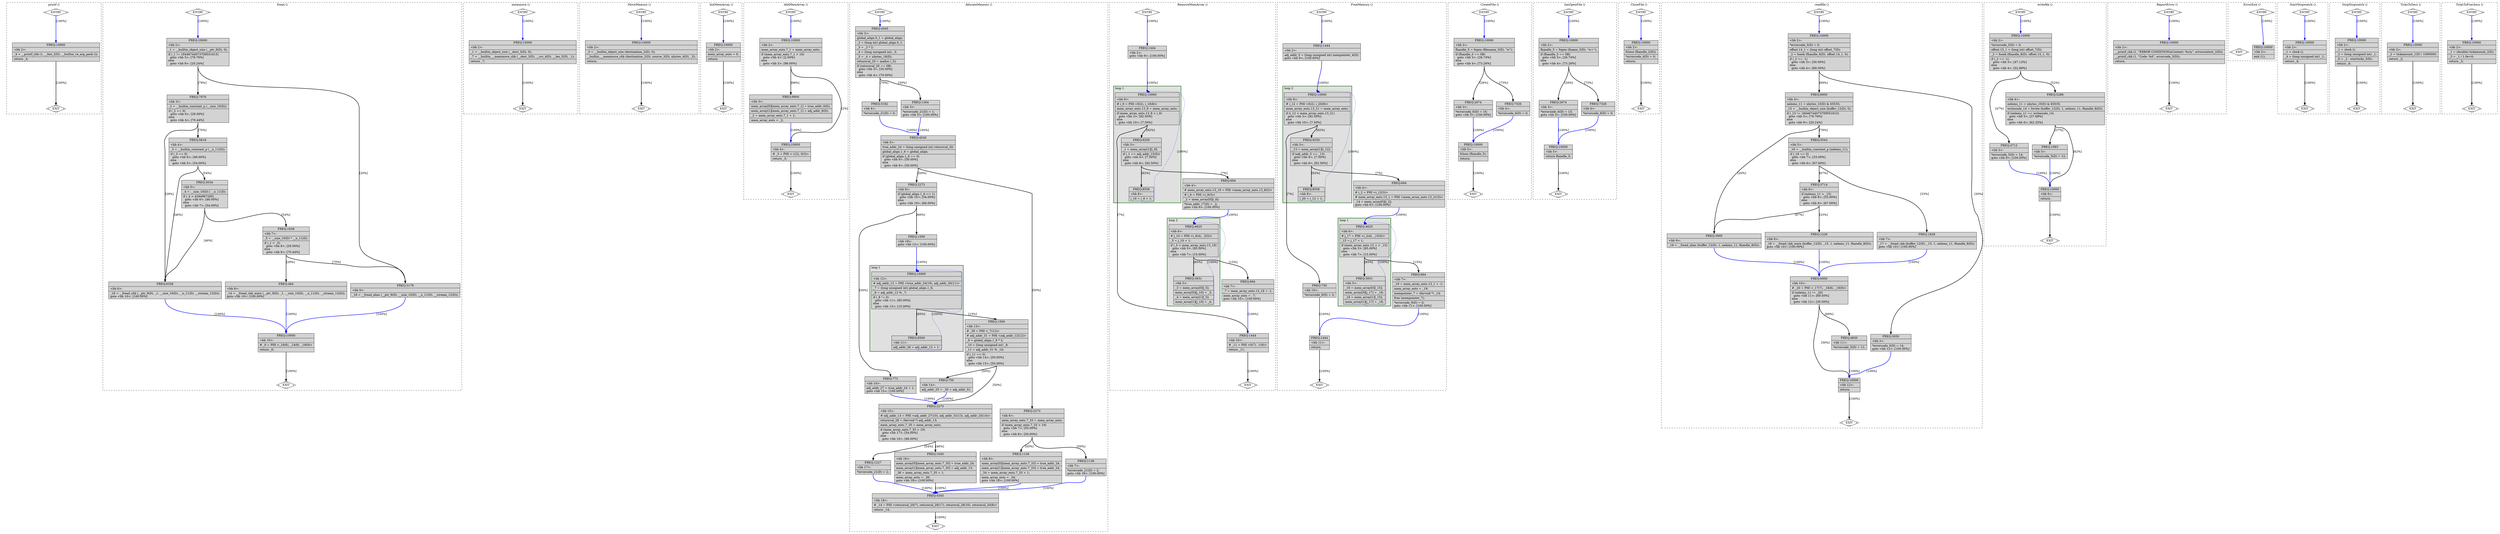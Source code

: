 digraph "sysspec.c.049t.release_ssa" {
overlap=false;
subgraph "cluster_printf" {
	style="dashed";
	color="black";
	label="printf ()";
	fn_33_basic_block_0 [shape=Mdiamond,style=filled,fillcolor=white,label="ENTRY"];

	fn_33_basic_block_1 [shape=Mdiamond,style=filled,fillcolor=white,label="EXIT"];

	fn_33_basic_block_2 [shape=record,style=filled,fillcolor=lightgrey,label="{ FREQ:10000 |\<bb\ 2\>:\l\
|_4\ =\ __printf_chk\ (1,\ __fmt_2(D),\ __builtin_va_arg_pack\ ());\l\
|return\ _4;\l\
}"];

	fn_33_basic_block_0:s -> fn_33_basic_block_2:n [style="solid,bold",color=blue,weight=100,constraint=true, label="[100%]"];
	fn_33_basic_block_2:s -> fn_33_basic_block_1:n [style="solid,bold",color=black,weight=10,constraint=true, label="[100%]"];
	fn_33_basic_block_0:s -> fn_33_basic_block_1:n [style="invis",constraint=true];
}
subgraph "cluster_fread" {
	style="dashed";
	color="black";
	label="fread ()";
	fn_39_basic_block_0 [shape=Mdiamond,style=filled,fillcolor=white,label="ENTRY"];

	fn_39_basic_block_1 [shape=Mdiamond,style=filled,fillcolor=white,label="EXIT"];

	fn_39_basic_block_2 [shape=record,style=filled,fillcolor=lightgrey,label="{ FREQ:10000 |\<bb\ 2\>:\l\
|_1\ =\ __builtin_object_size\ (__ptr_9(D),\ 0);\l\
|if\ (_1\ !=\ 18446744073709551615)\l\
\ \ goto\ \<bb\ 3\>;\ [79.76%]\l\
else\l\
\ \ goto\ \<bb\ 9\>;\ [20.24%]\l\
}"];

	fn_39_basic_block_3 [shape=record,style=filled,fillcolor=lightgrey,label="{ FREQ:7976 |\<bb\ 3\>:\l\
|_2\ =\ __builtin_constant_p\ (__size_10(D));\l\
|if\ (_2\ ==\ 0)\l\
\ \ goto\ \<bb\ 6\>;\ [29.56%]\l\
else\l\
\ \ goto\ \<bb\ 4\>;\ [70.44%]\l\
}"];

	fn_39_basic_block_4 [shape=record,style=filled,fillcolor=lightgrey,label="{ FREQ:5618 |\<bb\ 4\>:\l\
|_3\ =\ __builtin_constant_p\ (__n_11(D));\l\
|if\ (_3\ ==\ 0)\l\
\ \ goto\ \<bb\ 6\>;\ [46.00%]\l\
else\l\
\ \ goto\ \<bb\ 5\>;\ [54.00%]\l\
}"];

	fn_39_basic_block_5 [shape=record,style=filled,fillcolor=lightgrey,label="{ FREQ:3034 |\<bb\ 5\>:\l\
|_4\ =\ __size_10(D)\ \|\ __n_11(D);\l\
|if\ (_4\ \>\ 4294967295)\l\
\ \ goto\ \<bb\ 6\>;\ [46.00%]\l\
else\l\
\ \ goto\ \<bb\ 7\>;\ [54.00%]\l\
}"];

	fn_39_basic_block_6 [shape=record,style=filled,fillcolor=lightgrey,label="{ FREQ:6338 |\<bb\ 6\>:\l\
|_16\ =\ __fread_chk\ (__ptr_9(D),\ _1,\ __size_10(D),\ __n_11(D),\ __stream_12(D));\l\
goto\ \<bb\ 10\>;\ [100.00%]\l\
}"];

	fn_39_basic_block_7 [shape=record,style=filled,fillcolor=lightgrey,label="{ FREQ:1638 |\<bb\ 7\>:\l\
|_5\ =\ __size_10(D)\ *\ __n_11(D);\l\
|if\ (_1\ \<\ _5)\l\
\ \ goto\ \<bb\ 8\>;\ [29.56%]\l\
else\l\
\ \ goto\ \<bb\ 9\>;\ [70.44%]\l\
}"];

	fn_39_basic_block_8 [shape=record,style=filled,fillcolor=lightgrey,label="{ FREQ:484 |\<bb\ 8\>:\l\
|_14\ =\ __fread_chk_warn\ (__ptr_9(D),\ _1,\ __size_10(D),\ __n_11(D),\ __stream_12(D));\l\
goto\ \<bb\ 10\>;\ [100.00%]\l\
}"];

	fn_39_basic_block_9 [shape=record,style=filled,fillcolor=lightgrey,label="{ FREQ:3178 |\<bb\ 9\>:\l\
|_18\ =\ __fread_alias\ (__ptr_9(D),\ __size_10(D),\ __n_11(D),\ __stream_12(D));\l\
}"];

	fn_39_basic_block_10 [shape=record,style=filled,fillcolor=lightgrey,label="{ FREQ:10000 |\<bb\ 10\>:\l\
|#\ _6\ =\ PHI\ \<_16(6),\ _14(8),\ _18(9)\>\l\
|return\ _6;\l\
}"];

	fn_39_basic_block_0:s -> fn_39_basic_block_2:n [style="solid,bold",color=blue,weight=100,constraint=true, label="[100%]"];
	fn_39_basic_block_2:s -> fn_39_basic_block_3:n [style="solid,bold",color=black,weight=10,constraint=true, label="[79%]"];
	fn_39_basic_block_2:s -> fn_39_basic_block_9:n [style="solid,bold",color=black,weight=10,constraint=true, label="[20%]"];
	fn_39_basic_block_3:s -> fn_39_basic_block_6:n [style="solid,bold",color=black,weight=10,constraint=true, label="[29%]"];
	fn_39_basic_block_3:s -> fn_39_basic_block_4:n [style="solid,bold",color=black,weight=10,constraint=true, label="[70%]"];
	fn_39_basic_block_4:s -> fn_39_basic_block_6:n [style="solid,bold",color=black,weight=10,constraint=true, label="[46%]"];
	fn_39_basic_block_4:s -> fn_39_basic_block_5:n [style="solid,bold",color=black,weight=10,constraint=true, label="[54%]"];
	fn_39_basic_block_5:s -> fn_39_basic_block_6:n [style="solid,bold",color=black,weight=10,constraint=true, label="[46%]"];
	fn_39_basic_block_5:s -> fn_39_basic_block_7:n [style="solid,bold",color=black,weight=10,constraint=true, label="[54%]"];
	fn_39_basic_block_6:s -> fn_39_basic_block_10:n [style="solid,bold",color=blue,weight=100,constraint=true, label="[100%]"];
	fn_39_basic_block_7:s -> fn_39_basic_block_8:n [style="solid,bold",color=black,weight=10,constraint=true, label="[29%]"];
	fn_39_basic_block_7:s -> fn_39_basic_block_9:n [style="solid,bold",color=black,weight=10,constraint=true, label="[70%]"];
	fn_39_basic_block_8:s -> fn_39_basic_block_10:n [style="solid,bold",color=blue,weight=100,constraint=true, label="[100%]"];
	fn_39_basic_block_9:s -> fn_39_basic_block_10:n [style="solid,bold",color=blue,weight=100,constraint=true, label="[100%]"];
	fn_39_basic_block_10:s -> fn_39_basic_block_1:n [style="solid,bold",color=black,weight=10,constraint=true, label="[100%]"];
	fn_39_basic_block_0:s -> fn_39_basic_block_1:n [style="invis",constraint=true];
}
subgraph "cluster_memmove" {
	style="dashed";
	color="black";
	label="memmove ()";
	fn_44_basic_block_0 [shape=Mdiamond,style=filled,fillcolor=white,label="ENTRY"];

	fn_44_basic_block_1 [shape=Mdiamond,style=filled,fillcolor=white,label="EXIT"];

	fn_44_basic_block_2 [shape=record,style=filled,fillcolor=lightgrey,label="{ FREQ:10000 |\<bb\ 2\>:\l\
|_1\ =\ __builtin_object_size\ (__dest_3(D),\ 0);\l\
|_7\ =\ __builtin___memmove_chk\ (__dest_3(D),\ __src_4(D),\ __len_5(D),\ _1);\l\
|return\ _7;\l\
}"];

	fn_44_basic_block_0:s -> fn_44_basic_block_2:n [style="solid,bold",color=blue,weight=100,constraint=true, label="[100%]"];
	fn_44_basic_block_2:s -> fn_44_basic_block_1:n [style="solid,bold",color=black,weight=10,constraint=true, label="[100%]"];
	fn_44_basic_block_0:s -> fn_44_basic_block_1:n [style="invis",constraint=true];
}
subgraph "cluster_MoveMemory" {
	style="dashed";
	color="black";
	label="MoveMemory ()";
	fn_54_basic_block_0 [shape=Mdiamond,style=filled,fillcolor=white,label="ENTRY"];

	fn_54_basic_block_1 [shape=Mdiamond,style=filled,fillcolor=white,label="EXIT"];

	fn_54_basic_block_2 [shape=record,style=filled,fillcolor=lightgrey,label="{ FREQ:10000 |\<bb\ 2\>:\l\
|_5\ =\ __builtin_object_size\ (destination_2(D),\ 0);\l\
|__builtin___memmove_chk\ (destination_2(D),\ source_3(D),\ nbytes_4(D),\ _5);\l\
|return;\l\
}"];

	fn_54_basic_block_0:s -> fn_54_basic_block_2:n [style="solid,bold",color=blue,weight=100,constraint=true, label="[100%]"];
	fn_54_basic_block_2:s -> fn_54_basic_block_1:n [style="solid,bold",color=black,weight=10,constraint=true, label="[100%]"];
	fn_54_basic_block_0:s -> fn_54_basic_block_1:n [style="invis",constraint=true];
}
subgraph "cluster_InitMemArray" {
	style="dashed";
	color="black";
	label="InitMemArray ()";
	fn_55_basic_block_0 [shape=Mdiamond,style=filled,fillcolor=white,label="ENTRY"];

	fn_55_basic_block_1 [shape=Mdiamond,style=filled,fillcolor=white,label="EXIT"];

	fn_55_basic_block_2 [shape=record,style=filled,fillcolor=lightgrey,label="{ FREQ:10000 |\<bb\ 2\>:\l\
|mem_array_ents\ =\ 0;\l\
|return;\l\
}"];

	fn_55_basic_block_0:s -> fn_55_basic_block_2:n [style="solid,bold",color=blue,weight=100,constraint=true, label="[100%]"];
	fn_55_basic_block_2:s -> fn_55_basic_block_1:n [style="solid,bold",color=black,weight=10,constraint=true, label="[100%]"];
	fn_55_basic_block_0:s -> fn_55_basic_block_1:n [style="invis",constraint=true];
}
subgraph "cluster_AddMemArray" {
	style="dashed";
	color="black";
	label="AddMemArray ()";
	fn_56_basic_block_0 [shape=Mdiamond,style=filled,fillcolor=white,label="ENTRY"];

	fn_56_basic_block_1 [shape=Mdiamond,style=filled,fillcolor=white,label="EXIT"];

	fn_56_basic_block_2 [shape=record,style=filled,fillcolor=lightgrey,label="{ FREQ:10000 |\<bb\ 2\>:\l\
|mem_array_ents.7_1\ =\ mem_array_ents;\l\
|if\ (mem_array_ents.7_1\ \>\ 19)\l\
\ \ goto\ \<bb\ 4\>;\ [2.00%]\l\
else\l\
\ \ goto\ \<bb\ 3\>;\ [98.00%]\l\
}"];

	fn_56_basic_block_3 [shape=record,style=filled,fillcolor=lightgrey,label="{ FREQ:9800 |\<bb\ 3\>:\l\
|mem_array[0][mem_array_ents.7_1]\ =\ true_addr_6(D);\l\
|mem_array[1][mem_array_ents.7_1]\ =\ adj_addr_8(D);\l\
|_2\ =\ mem_array_ents.7_1\ +\ 1;\l\
|mem_array_ents\ =\ _2;\l\
}"];

	fn_56_basic_block_4 [shape=record,style=filled,fillcolor=lightgrey,label="{ FREQ:10000 |\<bb\ 4\>:\l\
|#\ _3\ =\ PHI\ \<-1(2),\ 0(3)\>\l\
|return\ _3;\l\
}"];

	fn_56_basic_block_0:s -> fn_56_basic_block_2:n [style="solid,bold",color=blue,weight=100,constraint=true, label="[100%]"];
	fn_56_basic_block_2:s -> fn_56_basic_block_4:n [style="solid,bold",color=black,weight=10,constraint=true, label="[2%]"];
	fn_56_basic_block_2:s -> fn_56_basic_block_3:n [style="solid,bold",color=black,weight=10,constraint=true, label="[98%]"];
	fn_56_basic_block_3:s -> fn_56_basic_block_4:n [style="solid,bold",color=blue,weight=100,constraint=true, label="[100%]"];
	fn_56_basic_block_4:s -> fn_56_basic_block_1:n [style="solid,bold",color=black,weight=10,constraint=true, label="[100%]"];
	fn_56_basic_block_0:s -> fn_56_basic_block_1:n [style="invis",constraint=true];
}
subgraph "cluster_AllocateMemory" {
	style="dashed";
	color="black";
	label="AllocateMemory ()";
	subgraph cluster_52_1 {
	style="filled";
	color="darkgreen";
	fillcolor="grey88";
	label="loop 1";
	labeljust=l;
	penwidth=2;
	fn_52_basic_block_12 [shape=record,style=filled,fillcolor=lightgrey,label="{ FREQ:10000 |\<bb\ 12\>:\l\
|#\ adj_addr_12\ =\ PHI\ \<true_addr_24(19),\ adj_addr_26(11)\>\l\
|_7\ =\ (long\ unsigned\ int)\ global_align.1_6;\l\
|_8\ =\ adj_addr_12\ %\ _7;\l\
|if\ (_8\ !=\ 0)\l\
\ \ goto\ \<bb\ 11\>;\ [85.00%]\l\
else\l\
\ \ goto\ \<bb\ 13\>;\ [15.00%]\l\
}"];

	fn_52_basic_block_11 [shape=record,style=filled,fillcolor=lightgrey,label="{ FREQ:8500 |\<bb\ 11\>:\l\
|adj_addr_26\ =\ adj_addr_12\ +\ 1;\l\
}"];

	}
	fn_52_basic_block_0 [shape=Mdiamond,style=filled,fillcolor=white,label="ENTRY"];

	fn_52_basic_block_1 [shape=Mdiamond,style=filled,fillcolor=white,label="EXIT"];

	fn_52_basic_block_2 [shape=record,style=filled,fillcolor=lightgrey,label="{ FREQ:4545 |\<bb\ 2\>:\l\
|global_align.0_1\ =\ global_align;\l\
|_2\ =\ (long\ int)\ global_align.0_1;\l\
|_3\ =\ _2\ *\ 2;\l\
|_4\ =\ (long\ unsigned\ int)\ _3;\l\
|_5\ =\ _4\ +\ nbytes_18(D);\l\
|returnval_20\ =\ malloc\ (_5);\l\
|if\ (returnval_20\ ==\ 0B)\l\
\ \ goto\ \<bb\ 3\>;\ [30.00%]\l\
else\l\
\ \ goto\ \<bb\ 4\>;\ [70.00%]\l\
}"];

	fn_52_basic_block_3 [shape=record,style=filled,fillcolor=lightgrey,label="{ FREQ:1364 |\<bb\ 3\>:\l\
|*errorcode_21(D)\ =\ 1;\l\
goto\ \<bb\ 5\>;\ [100.00%]\l\
}"];

	fn_52_basic_block_4 [shape=record,style=filled,fillcolor=lightgrey,label="{ FREQ:3182 |\<bb\ 4\>:\l\
|*errorcode_21(D)\ =\ 0;\l\
}"];

	fn_52_basic_block_5 [shape=record,style=filled,fillcolor=lightgrey,label="{ FREQ:4545 |\<bb\ 5\>:\l\
|true_addr_24\ =\ (long\ unsigned\ int)\ returnval_20;\l\
|global_align.1_6\ =\ global_align;\l\
|if\ (global_align.1_6\ ==\ 0)\l\
\ \ goto\ \<bb\ 6\>;\ [50.00%]\l\
else\l\
\ \ goto\ \<bb\ 9\>;\ [50.00%]\l\
}"];

	fn_52_basic_block_6 [shape=record,style=filled,fillcolor=lightgrey,label="{ FREQ:2273 |\<bb\ 6\>:\l\
|mem_array_ents.7_33\ =\ mem_array_ents;\l\
|if\ (mem_array_ents.7_33\ \>\ 19)\l\
\ \ goto\ \<bb\ 7\>;\ [50.00%]\l\
else\l\
\ \ goto\ \<bb\ 8\>;\ [50.00%]\l\
}"];

	fn_52_basic_block_7 [shape=record,style=filled,fillcolor=lightgrey,label="{ FREQ:1136 |\<bb\ 7\>:\l\
|*errorcode_21(D)\ =\ 2;\l\
goto\ \<bb\ 18\>;\ [100.00%]\l\
}"];

	fn_52_basic_block_8 [shape=record,style=filled,fillcolor=lightgrey,label="{ FREQ:1136 |\<bb\ 8\>:\l\
|mem_array[0][mem_array_ents.7_33]\ =\ true_addr_24;\l\
|mem_array[1][mem_array_ents.7_33]\ =\ true_addr_24;\l\
|_34\ =\ mem_array_ents.7_33\ +\ 1;\l\
|mem_array_ents\ =\ _34;\l\
goto\ \<bb\ 18\>;\ [100.00%]\l\
}"];

	fn_52_basic_block_9 [shape=record,style=filled,fillcolor=lightgrey,label="{ FREQ:2273 |\<bb\ 9\>:\l\
|if\ (global_align.1_6\ ==\ 1)\l\
\ \ goto\ \<bb\ 10\>;\ [34.00%]\l\
else\l\
\ \ goto\ \<bb\ 19\>;\ [66.00%]\l\
}"];

	fn_52_basic_block_19 [shape=record,style=filled,fillcolor=lightgrey,label="{ FREQ:1500 |\<bb\ 19\>:\l\
goto\ \<bb\ 12\>;\ [100.00%]\l\
}"];

	fn_52_basic_block_10 [shape=record,style=filled,fillcolor=lightgrey,label="{ FREQ:773 |\<bb\ 10\>:\l\
|adj_addr_27\ =\ true_addr_24\ +\ 1;\l\
goto\ \<bb\ 15\>;\ [100.00%]\l\
}"];

	fn_52_basic_block_13 [shape=record,style=filled,fillcolor=lightgrey,label="{ FREQ:1500 |\<bb\ 13\>:\l\
|#\ _30\ =\ PHI\ \<_7(12)\>\l\
|#\ adj_addr_31\ =\ PHI\ \<adj_addr_12(12)\>\l\
|_9\ =\ global_align.1_6\ *\ 2;\l\
|_10\ =\ (long\ unsigned\ int)\ _9;\l\
|_11\ =\ adj_addr_31\ %\ _10;\l\
|if\ (_11\ ==\ 0)\l\
\ \ goto\ \<bb\ 14\>;\ [50.00%]\l\
else\l\
\ \ goto\ \<bb\ 15\>;\ [50.00%]\l\
}"];

	fn_52_basic_block_14 [shape=record,style=filled,fillcolor=lightgrey,label="{ FREQ:750 |\<bb\ 14\>:\l\
|adj_addr_25\ =\ _30\ +\ adj_addr_31;\l\
}"];

	fn_52_basic_block_15 [shape=record,style=filled,fillcolor=lightgrey,label="{ FREQ:2273 |\<bb\ 15\>:\l\
|#\ adj_addr_13\ =\ PHI\ \<adj_addr_27(10),\ adj_addr_31(13),\ adj_addr_25(14)\>\l\
|returnval_28\ =\ (farvoid\ *)\ adj_addr_13;\l\
|mem_array_ents.7_35\ =\ mem_array_ents;\l\
|if\ (mem_array_ents.7_35\ \>\ 19)\l\
\ \ goto\ \<bb\ 17\>;\ [54.00%]\l\
else\l\
\ \ goto\ \<bb\ 16\>;\ [46.00%]\l\
}"];

	fn_52_basic_block_16 [shape=record,style=filled,fillcolor=lightgrey,label="{ FREQ:1045 |\<bb\ 16\>:\l\
|mem_array[0][mem_array_ents.7_35]\ =\ true_addr_24;\l\
|mem_array[1][mem_array_ents.7_35]\ =\ adj_addr_13;\l\
|_36\ =\ mem_array_ents.7_35\ +\ 1;\l\
|mem_array_ents\ =\ _36;\l\
goto\ \<bb\ 18\>;\ [100.00%]\l\
}"];

	fn_52_basic_block_17 [shape=record,style=filled,fillcolor=lightgrey,label="{ FREQ:1227 |\<bb\ 17\>:\l\
|*errorcode_21(D)\ =\ 2;\l\
}"];

	fn_52_basic_block_18 [shape=record,style=filled,fillcolor=lightgrey,label="{ FREQ:4545 |\<bb\ 18\>:\l\
|#\ _14\ =\ PHI\ \<returnval_20(7),\ returnval_28(17),\ returnval_28(16),\ returnval_20(8)\>\l\
|return\ _14;\l\
}"];

	fn_52_basic_block_0:s -> fn_52_basic_block_2:n [style="solid,bold",color=blue,weight=100,constraint=true, label="[100%]"];
	fn_52_basic_block_2:s -> fn_52_basic_block_3:n [style="solid,bold",color=black,weight=10,constraint=true, label="[30%]"];
	fn_52_basic_block_2:s -> fn_52_basic_block_4:n [style="solid,bold",color=black,weight=10,constraint=true, label="[70%]"];
	fn_52_basic_block_3:s -> fn_52_basic_block_5:n [style="solid,bold",color=blue,weight=100,constraint=true, label="[100%]"];
	fn_52_basic_block_4:s -> fn_52_basic_block_5:n [style="solid,bold",color=blue,weight=100,constraint=true, label="[100%]"];
	fn_52_basic_block_5:s -> fn_52_basic_block_6:n [style="solid,bold",color=black,weight=10,constraint=true, label="[50%]"];
	fn_52_basic_block_5:s -> fn_52_basic_block_9:n [style="solid,bold",color=black,weight=10,constraint=true, label="[50%]"];
	fn_52_basic_block_6:s -> fn_52_basic_block_7:n [style="solid,bold",color=black,weight=10,constraint=true, label="[50%]"];
	fn_52_basic_block_6:s -> fn_52_basic_block_8:n [style="solid,bold",color=black,weight=10,constraint=true, label="[50%]"];
	fn_52_basic_block_7:s -> fn_52_basic_block_18:n [style="solid,bold",color=blue,weight=100,constraint=true, label="[100%]"];
	fn_52_basic_block_8:s -> fn_52_basic_block_18:n [style="solid,bold",color=blue,weight=100,constraint=true, label="[100%]"];
	fn_52_basic_block_9:s -> fn_52_basic_block_10:n [style="solid,bold",color=black,weight=10,constraint=true, label="[34%]"];
	fn_52_basic_block_9:s -> fn_52_basic_block_19:n [style="solid,bold",color=black,weight=10,constraint=true, label="[66%]"];
	fn_52_basic_block_19:s -> fn_52_basic_block_12:n [style="solid,bold",color=blue,weight=100,constraint=true, label="[100%]"];
	fn_52_basic_block_10:s -> fn_52_basic_block_15:n [style="solid,bold",color=blue,weight=100,constraint=true, label="[100%]"];
	fn_52_basic_block_11:s -> fn_52_basic_block_12:n [style="dotted,bold",color=blue,weight=10,constraint=false, label="[100%]"];
	fn_52_basic_block_12:s -> fn_52_basic_block_11:n [style="solid,bold",color=black,weight=10,constraint=true, label="[85%]"];
	fn_52_basic_block_12:s -> fn_52_basic_block_13:n [style="solid,bold",color=black,weight=10,constraint=true, label="[15%]"];
	fn_52_basic_block_13:s -> fn_52_basic_block_14:n [style="solid,bold",color=black,weight=10,constraint=true, label="[50%]"];
	fn_52_basic_block_13:s -> fn_52_basic_block_15:n [style="solid,bold",color=black,weight=10,constraint=true, label="[50%]"];
	fn_52_basic_block_14:s -> fn_52_basic_block_15:n [style="solid,bold",color=blue,weight=100,constraint=true, label="[100%]"];
	fn_52_basic_block_15:s -> fn_52_basic_block_17:n [style="solid,bold",color=black,weight=10,constraint=true, label="[54%]"];
	fn_52_basic_block_15:s -> fn_52_basic_block_16:n [style="solid,bold",color=black,weight=10,constraint=true, label="[46%]"];
	fn_52_basic_block_16:s -> fn_52_basic_block_18:n [style="solid,bold",color=blue,weight=100,constraint=true, label="[100%]"];
	fn_52_basic_block_17:s -> fn_52_basic_block_18:n [style="solid,bold",color=blue,weight=100,constraint=true, label="[100%]"];
	fn_52_basic_block_18:s -> fn_52_basic_block_1:n [style="solid,bold",color=black,weight=10,constraint=true, label="[100%]"];
	fn_52_basic_block_0:s -> fn_52_basic_block_1:n [style="invis",constraint=true];
}
subgraph "cluster_RemoveMemArray" {
	style="dashed";
	color="black";
	label="RemoveMemArray ()";
	subgraph cluster_57_2 {
	style="filled";
	color="darkgreen";
	fillcolor="grey88";
	label="loop 2";
	labeljust=l;
	penwidth=2;
	fn_57_basic_block_6 [shape=record,style=filled,fillcolor=lightgrey,label="{ FREQ:4625 |\<bb\ 6\>:\l\
|#\ j_10\ =\ PHI\ \<i_6(4),\ _5(5)\>\l\
|_5\ =\ j_10\ +\ 1;\l\
|if\ (_5\ \<\ mem_array_ents.13_19)\l\
\ \ goto\ \<bb\ 5\>;\ [85.00%]\l\
else\l\
\ \ goto\ \<bb\ 7\>;\ [15.00%]\l\
}"];

	fn_57_basic_block_5 [shape=record,style=filled,fillcolor=lightgrey,label="{ FREQ:3931 |\<bb\ 5\>:\l\
|_3\ =\ mem_array[0][_5];\l\
|mem_array[0][j_10]\ =\ _3;\l\
|_4\ =\ mem_array[1][_5];\l\
|mem_array[1][j_10]\ =\ _4;\l\
}"];

	}
	subgraph cluster_57_1 {
	style="filled";
	color="darkgreen";
	fillcolor="grey88";
	label="loop 1";
	labeljust=l;
	penwidth=2;
	fn_57_basic_block_9 [shape=record,style=filled,fillcolor=lightgrey,label="{ FREQ:10000 |\<bb\ 9\>:\l\
|#\ i_9\ =\ PHI\ \<0(2),\ i_16(8)\>\l\
|mem_array_ents.13_8\ =\ mem_array_ents;\l\
|if\ (mem_array_ents.13_8\ \>\ i_9)\l\
\ \ goto\ \<bb\ 3\>;\ [92.50%]\l\
else\l\
\ \ goto\ \<bb\ 10\>;\ [7.50%]\l\
}"];

	fn_57_basic_block_3 [shape=record,style=filled,fillcolor=lightgrey,label="{ FREQ:9250 |\<bb\ 3\>:\l\
|_1\ =\ mem_array[1][i_9];\l\
|if\ (_1\ ==\ adj_addr_15(D))\l\
\ \ goto\ \<bb\ 4\>;\ [7.50%]\l\
else\l\
\ \ goto\ \<bb\ 8\>;\ [92.50%]\l\
}"];

	fn_57_basic_block_8 [shape=record,style=filled,fillcolor=lightgrey,label="{ FREQ:8556 |\<bb\ 8\>:\l\
|i_16\ =\ i_9\ +\ 1;\l\
}"];

	}
	fn_57_basic_block_0 [shape=Mdiamond,style=filled,fillcolor=white,label="ENTRY"];

	fn_57_basic_block_1 [shape=Mdiamond,style=filled,fillcolor=white,label="EXIT"];

	fn_57_basic_block_2 [shape=record,style=filled,fillcolor=lightgrey,label="{ FREQ:1444 |\<bb\ 2\>:\l\
goto\ \<bb\ 9\>;\ [100.00%]\l\
}"];

	fn_57_basic_block_4 [shape=record,style=filled,fillcolor=lightgrey,label="{ FREQ:694 |\<bb\ 4\>:\l\
|#\ mem_array_ents.13_19\ =\ PHI\ \<mem_array_ents.13_8(3)\>\l\
|#\ i_6\ =\ PHI\ \<i_9(3)\>\l\
|_2\ =\ mem_array[0][i_6];\l\
|*true_addr_17(D)\ =\ _2;\l\
goto\ \<bb\ 6\>;\ [100.00%]\l\
}"];

	fn_57_basic_block_7 [shape=record,style=filled,fillcolor=lightgrey,label="{ FREQ:694 |\<bb\ 7\>:\l\
|_7\ =\ mem_array_ents.13_19\ +\ -1;\l\
|mem_array_ents\ =\ _7;\l\
goto\ \<bb\ 10\>;\ [100.00%]\l\
}"];

	fn_57_basic_block_10 [shape=record,style=filled,fillcolor=lightgrey,label="{ FREQ:1444 |\<bb\ 10\>:\l\
|#\ _11\ =\ PHI\ \<0(7),\ -1(9)\>\l\
|return\ _11;\l\
}"];

	fn_57_basic_block_0:s -> fn_57_basic_block_2:n [style="solid,bold",color=blue,weight=100,constraint=true, label="[100%]"];
	fn_57_basic_block_2:s -> fn_57_basic_block_9:n [style="solid,bold",color=blue,weight=100,constraint=true, label="[100%]"];
	fn_57_basic_block_3:s -> fn_57_basic_block_4:n [style="solid,bold",color=black,weight=10,constraint=true, label="[7%]"];
	fn_57_basic_block_3:s -> fn_57_basic_block_8:n [style="solid,bold",color=black,weight=10,constraint=true, label="[92%]"];
	fn_57_basic_block_4:s -> fn_57_basic_block_6:n [style="solid,bold",color=blue,weight=100,constraint=true, label="[100%]"];
	fn_57_basic_block_5:s -> fn_57_basic_block_6:n [style="dotted,bold",color=blue,weight=10,constraint=false, label="[100%]"];
	fn_57_basic_block_6:s -> fn_57_basic_block_5:n [style="solid,bold",color=black,weight=10,constraint=true, label="[85%]"];
	fn_57_basic_block_6:s -> fn_57_basic_block_7:n [style="solid,bold",color=black,weight=10,constraint=true, label="[15%]"];
	fn_57_basic_block_7:s -> fn_57_basic_block_10:n [style="solid,bold",color=blue,weight=100,constraint=true, label="[100%]"];
	fn_57_basic_block_8:s -> fn_57_basic_block_9:n [style="dotted,bold",color=blue,weight=10,constraint=false, label="[100%]"];
	fn_57_basic_block_9:s -> fn_57_basic_block_3:n [style="solid,bold",color=black,weight=10,constraint=true, label="[92%]"];
	fn_57_basic_block_9:s -> fn_57_basic_block_10:n [style="solid,bold",color=black,weight=10,constraint=true, label="[7%]"];
	fn_57_basic_block_10:s -> fn_57_basic_block_1:n [style="solid,bold",color=black,weight=10,constraint=true, label="[100%]"];
	fn_57_basic_block_0:s -> fn_57_basic_block_1:n [style="invis",constraint=true];
}
subgraph "cluster_FreeMemory" {
	style="dashed";
	color="black";
	label="FreeMemory ()";
	subgraph cluster_53_1 {
	style="filled";
	color="darkgreen";
	fillcolor="grey88";
	label="loop 1";
	labeljust=l;
	penwidth=2;
	fn_53_basic_block_6 [shape=record,style=filled,fillcolor=lightgrey,label="{ FREQ:4625 |\<bb\ 6\>:\l\
|#\ j_17\ =\ PHI\ \<i_2(4),\ _15(5)\>\l\
|_15\ =\ j_17\ +\ 1;\l\
|if\ (mem_array_ents.13_1\ \>\ _15)\l\
\ \ goto\ \<bb\ 5\>;\ [85.00%]\l\
else\l\
\ \ goto\ \<bb\ 7\>;\ [15.00%]\l\
}"];

	fn_53_basic_block_5 [shape=record,style=filled,fillcolor=lightgrey,label="{ FREQ:3931 |\<bb\ 5\>:\l\
|_16\ =\ mem_array[0][_15];\l\
|mem_array[0][j_17]\ =\ _16;\l\
|_18\ =\ mem_array[1][_15];\l\
|mem_array[1][j_17]\ =\ _18;\l\
}"];

	}
	subgraph cluster_53_2 {
	style="filled";
	color="darkgreen";
	fillcolor="grey88";
	label="loop 2";
	labeljust=l;
	penwidth=2;
	fn_53_basic_block_9 [shape=record,style=filled,fillcolor=lightgrey,label="{ FREQ:10000 |\<bb\ 9\>:\l\
|#\ i_12\ =\ PHI\ \<0(2),\ i_20(8)\>\l\
|mem_array_ents.13_21\ =\ mem_array_ents;\l\
|if\ (i_12\ \<\ mem_array_ents.13_21)\l\
\ \ goto\ \<bb\ 3\>;\ [92.50%]\l\
else\l\
\ \ goto\ \<bb\ 10\>;\ [7.50%]\l\
}"];

	fn_53_basic_block_3 [shape=record,style=filled,fillcolor=lightgrey,label="{ FREQ:9250 |\<bb\ 3\>:\l\
|_13\ =\ mem_array[1][i_12];\l\
|if\ (adj_addr_5\ ==\ _13)\l\
\ \ goto\ \<bb\ 4\>;\ [7.50%]\l\
else\l\
\ \ goto\ \<bb\ 8\>;\ [92.50%]\l\
}"];

	fn_53_basic_block_8 [shape=record,style=filled,fillcolor=lightgrey,label="{ FREQ:8556 |\<bb\ 8\>:\l\
|i_20\ =\ i_12\ +\ 1;\l\
}"];

	}
	fn_53_basic_block_0 [shape=Mdiamond,style=filled,fillcolor=white,label="ENTRY"];

	fn_53_basic_block_1 [shape=Mdiamond,style=filled,fillcolor=white,label="EXIT"];

	fn_53_basic_block_2 [shape=record,style=filled,fillcolor=lightgrey,label="{ FREQ:1444 |\<bb\ 2\>:\l\
|adj_addr_5\ =\ (long\ unsigned\ int)\ mempointer_4(D);\l\
goto\ \<bb\ 9\>;\ [100.00%]\l\
}"];

	fn_53_basic_block_4 [shape=record,style=filled,fillcolor=lightgrey,label="{ FREQ:694 |\<bb\ 4\>:\l\
|#\ i_2\ =\ PHI\ \<i_12(3)\>\l\
|#\ mem_array_ents.13_1\ =\ PHI\ \<mem_array_ents.13_21(3)\>\l\
|_14\ =\ mem_array[0][i_2];\l\
goto\ \<bb\ 6\>;\ [100.00%]\l\
}"];

	fn_53_basic_block_7 [shape=record,style=filled,fillcolor=lightgrey,label="{ FREQ:694 |\<bb\ 7\>:\l\
|_19\ =\ mem_array_ents.13_1\ +\ -1;\l\
|mem_array_ents\ =\ _19;\l\
|mempointer_7\ =\ (farvoid\ *)\ _14;\l\
|free\ (mempointer_7);\l\
|*errorcode_9(D)\ =\ 0;\l\
goto\ \<bb\ 11\>;\ [100.00%]\l\
}"];

	fn_53_basic_block_10 [shape=record,style=filled,fillcolor=lightgrey,label="{ FREQ:750 |\<bb\ 10\>:\l\
|*errorcode_9(D)\ =\ 3;\l\
}"];

	fn_53_basic_block_11 [shape=record,style=filled,fillcolor=lightgrey,label="{ FREQ:1444 |\<bb\ 11\>:\l\
|return;\l\
}"];

	fn_53_basic_block_0:s -> fn_53_basic_block_2:n [style="solid,bold",color=blue,weight=100,constraint=true, label="[100%]"];
	fn_53_basic_block_2:s -> fn_53_basic_block_9:n [style="solid,bold",color=blue,weight=100,constraint=true, label="[100%]"];
	fn_53_basic_block_3:s -> fn_53_basic_block_4:n [style="solid,bold",color=black,weight=10,constraint=true, label="[7%]"];
	fn_53_basic_block_3:s -> fn_53_basic_block_8:n [style="solid,bold",color=black,weight=10,constraint=true, label="[92%]"];
	fn_53_basic_block_4:s -> fn_53_basic_block_6:n [style="solid,bold",color=blue,weight=100,constraint=true, label="[100%]"];
	fn_53_basic_block_5:s -> fn_53_basic_block_6:n [style="dotted,bold",color=blue,weight=10,constraint=false, label="[100%]"];
	fn_53_basic_block_6:s -> fn_53_basic_block_5:n [style="solid,bold",color=black,weight=10,constraint=true, label="[85%]"];
	fn_53_basic_block_6:s -> fn_53_basic_block_7:n [style="solid,bold",color=black,weight=10,constraint=true, label="[15%]"];
	fn_53_basic_block_7:s -> fn_53_basic_block_11:n [style="solid,bold",color=blue,weight=100,constraint=true, label="[100%]"];
	fn_53_basic_block_8:s -> fn_53_basic_block_9:n [style="dotted,bold",color=blue,weight=10,constraint=false, label="[100%]"];
	fn_53_basic_block_9:s -> fn_53_basic_block_3:n [style="solid,bold",color=black,weight=10,constraint=true, label="[92%]"];
	fn_53_basic_block_9:s -> fn_53_basic_block_10:n [style="solid,bold",color=black,weight=10,constraint=true, label="[7%]"];
	fn_53_basic_block_10:s -> fn_53_basic_block_11:n [style="solid,bold",color=blue,weight=100,constraint=true, label="[100%]"];
	fn_53_basic_block_11:s -> fn_53_basic_block_1:n [style="solid,bold",color=black,weight=10,constraint=true, label="[100%]"];
	fn_53_basic_block_0:s -> fn_53_basic_block_1:n [style="invis",constraint=true];
}
subgraph "cluster_CreateFile" {
	style="dashed";
	color="black";
	label="CreateFile ()";
	fn_58_basic_block_0 [shape=Mdiamond,style=filled,fillcolor=white,label="ENTRY"];

	fn_58_basic_block_1 [shape=Mdiamond,style=filled,fillcolor=white,label="EXIT"];

	fn_58_basic_block_2 [shape=record,style=filled,fillcolor=lightgrey,label="{ FREQ:10000 |\<bb\ 2\>:\l\
|fhandle_5\ =\ fopen\ (filename_3(D),\ \"w\");\l\
|if\ (fhandle_5\ ==\ 0B)\l\
\ \ goto\ \<bb\ 3\>;\ [26.74%]\l\
else\l\
\ \ goto\ \<bb\ 4\>;\ [73.26%]\l\
}"];

	fn_58_basic_block_3 [shape=record,style=filled,fillcolor=lightgrey,label="{ FREQ:2674 |\<bb\ 3\>:\l\
|*errorcode_6(D)\ =\ 10;\l\
goto\ \<bb\ 5\>;\ [100.00%]\l\
}"];

	fn_58_basic_block_4 [shape=record,style=filled,fillcolor=lightgrey,label="{ FREQ:7326 |\<bb\ 4\>:\l\
|*errorcode_6(D)\ =\ 0;\l\
}"];

	fn_58_basic_block_5 [shape=record,style=filled,fillcolor=lightgrey,label="{ FREQ:10000 |\<bb\ 5\>:\l\
|fclose\ (fhandle_5);\l\
|return;\l\
}"];

	fn_58_basic_block_0:s -> fn_58_basic_block_2:n [style="solid,bold",color=blue,weight=100,constraint=true, label="[100%]"];
	fn_58_basic_block_2:s -> fn_58_basic_block_3:n [style="solid,bold",color=black,weight=10,constraint=true, label="[26%]"];
	fn_58_basic_block_2:s -> fn_58_basic_block_4:n [style="solid,bold",color=black,weight=10,constraint=true, label="[73%]"];
	fn_58_basic_block_3:s -> fn_58_basic_block_5:n [style="solid,bold",color=blue,weight=100,constraint=true, label="[100%]"];
	fn_58_basic_block_4:s -> fn_58_basic_block_5:n [style="solid,bold",color=blue,weight=100,constraint=true, label="[100%]"];
	fn_58_basic_block_5:s -> fn_58_basic_block_1:n [style="solid,bold",color=black,weight=10,constraint=true, label="[100%]"];
	fn_58_basic_block_0:s -> fn_58_basic_block_1:n [style="invis",constraint=true];
}
subgraph "cluster_bmOpenFile" {
	style="dashed";
	color="black";
	label="bmOpenFile ()";
	fn_59_basic_block_0 [shape=Mdiamond,style=filled,fillcolor=white,label="ENTRY"];

	fn_59_basic_block_1 [shape=Mdiamond,style=filled,fillcolor=white,label="EXIT"];

	fn_59_basic_block_2 [shape=record,style=filled,fillcolor=lightgrey,label="{ FREQ:10000 |\<bb\ 2\>:\l\
|fhandle_5\ =\ fopen\ (fname_3(D),\ \"w+\");\l\
|if\ (fhandle_5\ ==\ 0B)\l\
\ \ goto\ \<bb\ 3\>;\ [26.74%]\l\
else\l\
\ \ goto\ \<bb\ 4\>;\ [73.26%]\l\
}"];

	fn_59_basic_block_3 [shape=record,style=filled,fillcolor=lightgrey,label="{ FREQ:2674 |\<bb\ 3\>:\l\
|*errorcode_6(D)\ =\ 13;\l\
goto\ \<bb\ 5\>;\ [100.00%]\l\
}"];

	fn_59_basic_block_4 [shape=record,style=filled,fillcolor=lightgrey,label="{ FREQ:7326 |\<bb\ 4\>:\l\
|*errorcode_6(D)\ =\ 0;\l\
}"];

	fn_59_basic_block_5 [shape=record,style=filled,fillcolor=lightgrey,label="{ FREQ:10000 |\<bb\ 5\>:\l\
|return\ fhandle_5;\l\
}"];

	fn_59_basic_block_0:s -> fn_59_basic_block_2:n [style="solid,bold",color=blue,weight=100,constraint=true, label="[100%]"];
	fn_59_basic_block_2:s -> fn_59_basic_block_3:n [style="solid,bold",color=black,weight=10,constraint=true, label="[26%]"];
	fn_59_basic_block_2:s -> fn_59_basic_block_4:n [style="solid,bold",color=black,weight=10,constraint=true, label="[73%]"];
	fn_59_basic_block_3:s -> fn_59_basic_block_5:n [style="solid,bold",color=blue,weight=100,constraint=true, label="[100%]"];
	fn_59_basic_block_4:s -> fn_59_basic_block_5:n [style="solid,bold",color=blue,weight=100,constraint=true, label="[100%]"];
	fn_59_basic_block_5:s -> fn_59_basic_block_1:n [style="solid,bold",color=black,weight=10,constraint=true, label="[100%]"];
	fn_59_basic_block_0:s -> fn_59_basic_block_1:n [style="invis",constraint=true];
}
subgraph "cluster_CloseFile" {
	style="dashed";
	color="black";
	label="CloseFile ()";
	fn_60_basic_block_0 [shape=Mdiamond,style=filled,fillcolor=white,label="ENTRY"];

	fn_60_basic_block_1 [shape=Mdiamond,style=filled,fillcolor=white,label="EXIT"];

	fn_60_basic_block_2 [shape=record,style=filled,fillcolor=lightgrey,label="{ FREQ:10000 |\<bb\ 2\>:\l\
|fclose\ (fhandle_2(D));\l\
|*errorcode_4(D)\ =\ 0;\l\
|return;\l\
}"];

	fn_60_basic_block_0:s -> fn_60_basic_block_2:n [style="solid,bold",color=blue,weight=100,constraint=true, label="[100%]"];
	fn_60_basic_block_2:s -> fn_60_basic_block_1:n [style="solid,bold",color=black,weight=10,constraint=true, label="[100%]"];
	fn_60_basic_block_0:s -> fn_60_basic_block_1:n [style="invis",constraint=true];
}
subgraph "cluster_readfile" {
	style="dashed";
	color="black";
	label="readfile ()";
	fn_61_basic_block_0 [shape=Mdiamond,style=filled,fillcolor=white,label="ENTRY"];

	fn_61_basic_block_1 [shape=Mdiamond,style=filled,fillcolor=white,label="EXIT"];

	fn_61_basic_block_2 [shape=record,style=filled,fillcolor=lightgrey,label="{ FREQ:10000 |\<bb\ 2\>:\l\
|*errorcode_5(D)\ =\ 0;\l\
|offset.14_1\ =\ (long\ int)\ offset_7(D);\l\
|_2\ =\ fseek\ (fhandle_8(D),\ offset.14_1,\ 0);\l\
|if\ (_2\ ==\ -1)\l\
\ \ goto\ \<bb\ 3\>;\ [30.50%]\l\
else\l\
\ \ goto\ \<bb\ 4\>;\ [69.50%]\l\
}"];

	fn_61_basic_block_3 [shape=record,style=filled,fillcolor=lightgrey,label="{ FREQ:3050 |\<bb\ 3\>:\l\
|*errorcode_5(D)\ =\ 14;\l\
goto\ \<bb\ 12\>;\ [100.00%]\l\
}"];

	fn_61_basic_block_4 [shape=record,style=filled,fillcolor=lightgrey,label="{ FREQ:6950 |\<bb\ 4\>:\l\
|nelems_11\ =\ nbytes_10(D)\ &\ 65535;\l\
|_15\ =\ __builtin_object_size\ (buffer_12(D),\ 0);\l\
|if\ (_15\ !=\ 18446744073709551615)\l\
\ \ goto\ \<bb\ 5\>;\ [79.76%]\l\
else\l\
\ \ goto\ \<bb\ 9\>;\ [20.24%]\l\
}"];

	fn_61_basic_block_5 [shape=record,style=filled,fillcolor=lightgrey,label="{ FREQ:5543 |\<bb\ 5\>:\l\
|_16\ =\ __builtin_constant_p\ (nelems_11);\l\
|if\ (_16\ ==\ 0)\l\
\ \ goto\ \<bb\ 7\>;\ [33.00%]\l\
else\l\
\ \ goto\ \<bb\ 6\>;\ [67.00%]\l\
}"];

	fn_61_basic_block_6 [shape=record,style=filled,fillcolor=lightgrey,label="{ FREQ:3714 |\<bb\ 6\>:\l\
|if\ (nelems_11\ \>\ _15)\l\
\ \ goto\ \<bb\ 8\>;\ [33.00%]\l\
else\l\
\ \ goto\ \<bb\ 9\>;\ [67.00%]\l\
}"];

	fn_61_basic_block_7 [shape=record,style=filled,fillcolor=lightgrey,label="{ FREQ:1829 |\<bb\ 7\>:\l\
|_17\ =\ __fread_chk\ (buffer_12(D),\ _15,\ 1,\ nelems_11,\ fhandle_8(D));\l\
goto\ \<bb\ 10\>;\ [100.00%]\l\
}"];

	fn_61_basic_block_8 [shape=record,style=filled,fillcolor=lightgrey,label="{ FREQ:1226 |\<bb\ 8\>:\l\
|_18\ =\ __fread_chk_warn\ (buffer_12(D),\ _15,\ 1,\ nelems_11,\ fhandle_8(D));\l\
goto\ \<bb\ 10\>;\ [100.00%]\l\
}"];

	fn_61_basic_block_9 [shape=record,style=filled,fillcolor=lightgrey,label="{ FREQ:3895 |\<bb\ 9\>:\l\
|_19\ =\ __fread_alias\ (buffer_12(D),\ 1,\ nelems_11,\ fhandle_8(D));\l\
}"];

	fn_61_basic_block_10 [shape=record,style=filled,fillcolor=lightgrey,label="{ FREQ:6950 |\<bb\ 10\>:\l\
|#\ _20\ =\ PHI\ \<_17(7),\ _18(8),\ _19(9)\>\l\
|if\ (nelems_11\ !=\ _20)\l\
\ \ goto\ \<bb\ 11\>;\ [69.50%]\l\
else\l\
\ \ goto\ \<bb\ 12\>;\ [30.50%]\l\
}"];

	fn_61_basic_block_11 [shape=record,style=filled,fillcolor=lightgrey,label="{ FREQ:4830 |\<bb\ 11\>:\l\
|*errorcode_5(D)\ =\ 11;\l\
}"];

	fn_61_basic_block_12 [shape=record,style=filled,fillcolor=lightgrey,label="{ FREQ:10000 |\<bb\ 12\>:\l\
|return;\l\
}"];

	fn_61_basic_block_0:s -> fn_61_basic_block_2:n [style="solid,bold",color=blue,weight=100,constraint=true, label="[100%]"];
	fn_61_basic_block_2:s -> fn_61_basic_block_3:n [style="solid,bold",color=black,weight=10,constraint=true, label="[30%]"];
	fn_61_basic_block_2:s -> fn_61_basic_block_4:n [style="solid,bold",color=black,weight=10,constraint=true, label="[69%]"];
	fn_61_basic_block_3:s -> fn_61_basic_block_12:n [style="solid,bold",color=blue,weight=100,constraint=true, label="[100%]"];
	fn_61_basic_block_4:s -> fn_61_basic_block_5:n [style="solid,bold",color=black,weight=10,constraint=true, label="[79%]"];
	fn_61_basic_block_4:s -> fn_61_basic_block_9:n [style="solid,bold",color=black,weight=10,constraint=true, label="[20%]"];
	fn_61_basic_block_5:s -> fn_61_basic_block_7:n [style="solid,bold",color=black,weight=10,constraint=true, label="[33%]"];
	fn_61_basic_block_5:s -> fn_61_basic_block_6:n [style="solid,bold",color=black,weight=10,constraint=true, label="[67%]"];
	fn_61_basic_block_6:s -> fn_61_basic_block_8:n [style="solid,bold",color=black,weight=10,constraint=true, label="[33%]"];
	fn_61_basic_block_6:s -> fn_61_basic_block_9:n [style="solid,bold",color=black,weight=10,constraint=true, label="[67%]"];
	fn_61_basic_block_7:s -> fn_61_basic_block_10:n [style="solid,bold",color=blue,weight=100,constraint=true, label="[100%]"];
	fn_61_basic_block_8:s -> fn_61_basic_block_10:n [style="solid,bold",color=blue,weight=100,constraint=true, label="[100%]"];
	fn_61_basic_block_9:s -> fn_61_basic_block_10:n [style="solid,bold",color=blue,weight=100,constraint=true, label="[100%]"];
	fn_61_basic_block_10:s -> fn_61_basic_block_11:n [style="solid,bold",color=black,weight=10,constraint=true, label="[69%]"];
	fn_61_basic_block_10:s -> fn_61_basic_block_12:n [style="solid,bold",color=black,weight=10,constraint=true, label="[30%]"];
	fn_61_basic_block_11:s -> fn_61_basic_block_12:n [style="solid,bold",color=blue,weight=100,constraint=true, label="[100%]"];
	fn_61_basic_block_12:s -> fn_61_basic_block_1:n [style="solid,bold",color=black,weight=10,constraint=true, label="[100%]"];
	fn_61_basic_block_0:s -> fn_61_basic_block_1:n [style="invis",constraint=true];
}
subgraph "cluster_writefile" {
	style="dashed";
	color="black";
	label="writefile ()";
	fn_62_basic_block_0 [shape=Mdiamond,style=filled,fillcolor=white,label="ENTRY"];

	fn_62_basic_block_1 [shape=Mdiamond,style=filled,fillcolor=white,label="EXIT"];

	fn_62_basic_block_2 [shape=record,style=filled,fillcolor=lightgrey,label="{ FREQ:10000 |\<bb\ 2\>:\l\
|*errorcode_5(D)\ =\ 0;\l\
|offset.15_1\ =\ (long\ int)\ offset_7(D);\l\
|_2\ =\ fseek\ (fhandle_8(D),\ offset.15_1,\ 0);\l\
|if\ (_2\ ==\ -1)\l\
\ \ goto\ \<bb\ 3\>;\ [47.12%]\l\
else\l\
\ \ goto\ \<bb\ 4\>;\ [52.88%]\l\
}"];

	fn_62_basic_block_3 [shape=record,style=filled,fillcolor=lightgrey,label="{ FREQ:4712 |\<bb\ 3\>:\l\
|*errorcode_5(D)\ =\ 14;\l\
goto\ \<bb\ 6\>;\ [100.00%]\l\
}"];

	fn_62_basic_block_4 [shape=record,style=filled,fillcolor=lightgrey,label="{ FREQ:5288 |\<bb\ 4\>:\l\
|nelems_11\ =\ nbytes_10(D)\ &\ 65535;\l\
|writecode_14\ =\ fwrite\ (buffer_12(D),\ 1,\ nelems_11,\ fhandle_8(D));\l\
|if\ (nelems_11\ ==\ writecode_14)\l\
\ \ goto\ \<bb\ 5\>;\ [37.68%]\l\
else\l\
\ \ goto\ \<bb\ 6\>;\ [62.32%]\l\
}"];

	fn_62_basic_block_5 [shape=record,style=filled,fillcolor=lightgrey,label="{ FREQ:1993 |\<bb\ 5\>:\l\
|*errorcode_5(D)\ =\ 12;\l\
}"];

	fn_62_basic_block_6 [shape=record,style=filled,fillcolor=lightgrey,label="{ FREQ:10000 |\<bb\ 6\>:\l\
|return;\l\
}"];

	fn_62_basic_block_0:s -> fn_62_basic_block_2:n [style="solid,bold",color=blue,weight=100,constraint=true, label="[100%]"];
	fn_62_basic_block_2:s -> fn_62_basic_block_3:n [style="solid,bold",color=black,weight=10,constraint=true, label="[47%]"];
	fn_62_basic_block_2:s -> fn_62_basic_block_4:n [style="solid,bold",color=black,weight=10,constraint=true, label="[52%]"];
	fn_62_basic_block_3:s -> fn_62_basic_block_6:n [style="solid,bold",color=blue,weight=100,constraint=true, label="[100%]"];
	fn_62_basic_block_4:s -> fn_62_basic_block_5:n [style="solid,bold",color=black,weight=10,constraint=true, label="[37%]"];
	fn_62_basic_block_4:s -> fn_62_basic_block_6:n [style="solid,bold",color=black,weight=10,constraint=true, label="[62%]"];
	fn_62_basic_block_5:s -> fn_62_basic_block_6:n [style="solid,bold",color=blue,weight=100,constraint=true, label="[100%]"];
	fn_62_basic_block_6:s -> fn_62_basic_block_1:n [style="solid,bold",color=black,weight=10,constraint=true, label="[100%]"];
	fn_62_basic_block_0:s -> fn_62_basic_block_1:n [style="invis",constraint=true];
}
subgraph "cluster_ReportError" {
	style="dashed";
	color="black";
	label="ReportError ()";
	fn_63_basic_block_0 [shape=Mdiamond,style=filled,fillcolor=white,label="ENTRY"];

	fn_63_basic_block_1 [shape=Mdiamond,style=filled,fillcolor=white,label="EXIT"];

	fn_63_basic_block_2 [shape=record,style=filled,fillcolor=lightgrey,label="{ FREQ:10000 |\<bb\ 2\>:\l\
|__printf_chk\ (1,\ \"ERROR\ CONDITION\\nContext:\ %s\\n\",\ errorcontext_2(D));\l\
|__printf_chk\ (1,\ \"Code:\ %d\",\ errorcode_3(D));\l\
|return;\l\
}"];

	fn_63_basic_block_0:s -> fn_63_basic_block_2:n [style="solid,bold",color=blue,weight=100,constraint=true, label="[100%]"];
	fn_63_basic_block_2:s -> fn_63_basic_block_1:n [style="solid,bold",color=black,weight=10,constraint=true, label="[100%]"];
	fn_63_basic_block_0:s -> fn_63_basic_block_1:n [style="invis",constraint=true];
}
subgraph "cluster_ErrorExit" {
	style="dashed";
	color="black";
	label="ErrorExit ()";
	fn_64_basic_block_0 [shape=Mdiamond,style=filled,fillcolor=white,label="ENTRY"];

	fn_64_basic_block_1 [shape=Mdiamond,style=filled,fillcolor=white,label="EXIT"];

	fn_64_basic_block_2 [shape=record,style=filled,fillcolor=lightgrey,label="{ FREQ:10000 |\<bb\ 2\>:\l\
|exit\ (1);\l\
}"];

	fn_64_basic_block_0:s -> fn_64_basic_block_2:n [style="solid,bold",color=blue,weight=100,constraint=true, label="[100%]"];
	fn_64_basic_block_0:s -> fn_64_basic_block_1:n [style="invis",constraint=true];
}
subgraph "cluster_StartStopwatch" {
	style="dashed";
	color="black";
	label="StartStopwatch ()";
	fn_65_basic_block_0 [shape=Mdiamond,style=filled,fillcolor=white,label="ENTRY"];

	fn_65_basic_block_1 [shape=Mdiamond,style=filled,fillcolor=white,label="EXIT"];

	fn_65_basic_block_2 [shape=record,style=filled,fillcolor=lightgrey,label="{ FREQ:10000 |\<bb\ 2\>:\l\
|_1\ =\ clock\ ();\l\
|_4\ =\ (long\ unsigned\ int)\ _1;\l\
|return\ _4;\l\
}"];

	fn_65_basic_block_0:s -> fn_65_basic_block_2:n [style="solid,bold",color=blue,weight=100,constraint=true, label="[100%]"];
	fn_65_basic_block_2:s -> fn_65_basic_block_1:n [style="solid,bold",color=black,weight=10,constraint=true, label="[100%]"];
	fn_65_basic_block_0:s -> fn_65_basic_block_1:n [style="invis",constraint=true];
}
subgraph "cluster_StopStopwatch" {
	style="dashed";
	color="black";
	label="StopStopwatch ()";
	fn_66_basic_block_0 [shape=Mdiamond,style=filled,fillcolor=white,label="ENTRY"];

	fn_66_basic_block_1 [shape=Mdiamond,style=filled,fillcolor=white,label="EXIT"];

	fn_66_basic_block_2 [shape=record,style=filled,fillcolor=lightgrey,label="{ FREQ:10000 |\<bb\ 2\>:\l\
|_1\ =\ clock\ ();\l\
|_2\ =\ (long\ unsigned\ int)\ _1;\l\
|_6\ =\ _2\ -\ startticks_5(D);\l\
|return\ _6;\l\
}"];

	fn_66_basic_block_0:s -> fn_66_basic_block_2:n [style="solid,bold",color=blue,weight=100,constraint=true, label="[100%]"];
	fn_66_basic_block_2:s -> fn_66_basic_block_1:n [style="solid,bold",color=black,weight=10,constraint=true, label="[100%]"];
	fn_66_basic_block_0:s -> fn_66_basic_block_1:n [style="invis",constraint=true];
}
subgraph "cluster_TicksToSecs" {
	style="dashed";
	color="black";
	label="TicksToSecs ()";
	fn_67_basic_block_0 [shape=Mdiamond,style=filled,fillcolor=white,label="ENTRY"];

	fn_67_basic_block_1 [shape=Mdiamond,style=filled,fillcolor=white,label="EXIT"];

	fn_67_basic_block_2 [shape=record,style=filled,fillcolor=lightgrey,label="{ FREQ:10000 |\<bb\ 2\>:\l\
|_2\ =\ tickamount_1(D)\ /\ 1000000;\l\
|return\ _2;\l\
}"];

	fn_67_basic_block_0:s -> fn_67_basic_block_2:n [style="solid,bold",color=blue,weight=100,constraint=true, label="[100%]"];
	fn_67_basic_block_2:s -> fn_67_basic_block_1:n [style="solid,bold",color=black,weight=10,constraint=true, label="[100%]"];
	fn_67_basic_block_0:s -> fn_67_basic_block_1:n [style="invis",constraint=true];
}
subgraph "cluster_TicksToFracSecs" {
	style="dashed";
	color="black";
	label="TicksToFracSecs ()";
	fn_68_basic_block_0 [shape=Mdiamond,style=filled,fillcolor=white,label="ENTRY"];

	fn_68_basic_block_1 [shape=Mdiamond,style=filled,fillcolor=white,label="EXIT"];

	fn_68_basic_block_2 [shape=record,style=filled,fillcolor=lightgrey,label="{ FREQ:10000 |\<bb\ 2\>:\l\
|_1\ =\ (double)\ tickamount_2(D);\l\
|_3\ =\ _1\ /\ 1.0e+6;\l\
|return\ _3;\l\
}"];

	fn_68_basic_block_0:s -> fn_68_basic_block_2:n [style="solid,bold",color=blue,weight=100,constraint=true, label="[100%]"];
	fn_68_basic_block_2:s -> fn_68_basic_block_1:n [style="solid,bold",color=black,weight=10,constraint=true, label="[100%]"];
	fn_68_basic_block_0:s -> fn_68_basic_block_1:n [style="invis",constraint=true];
}
}
